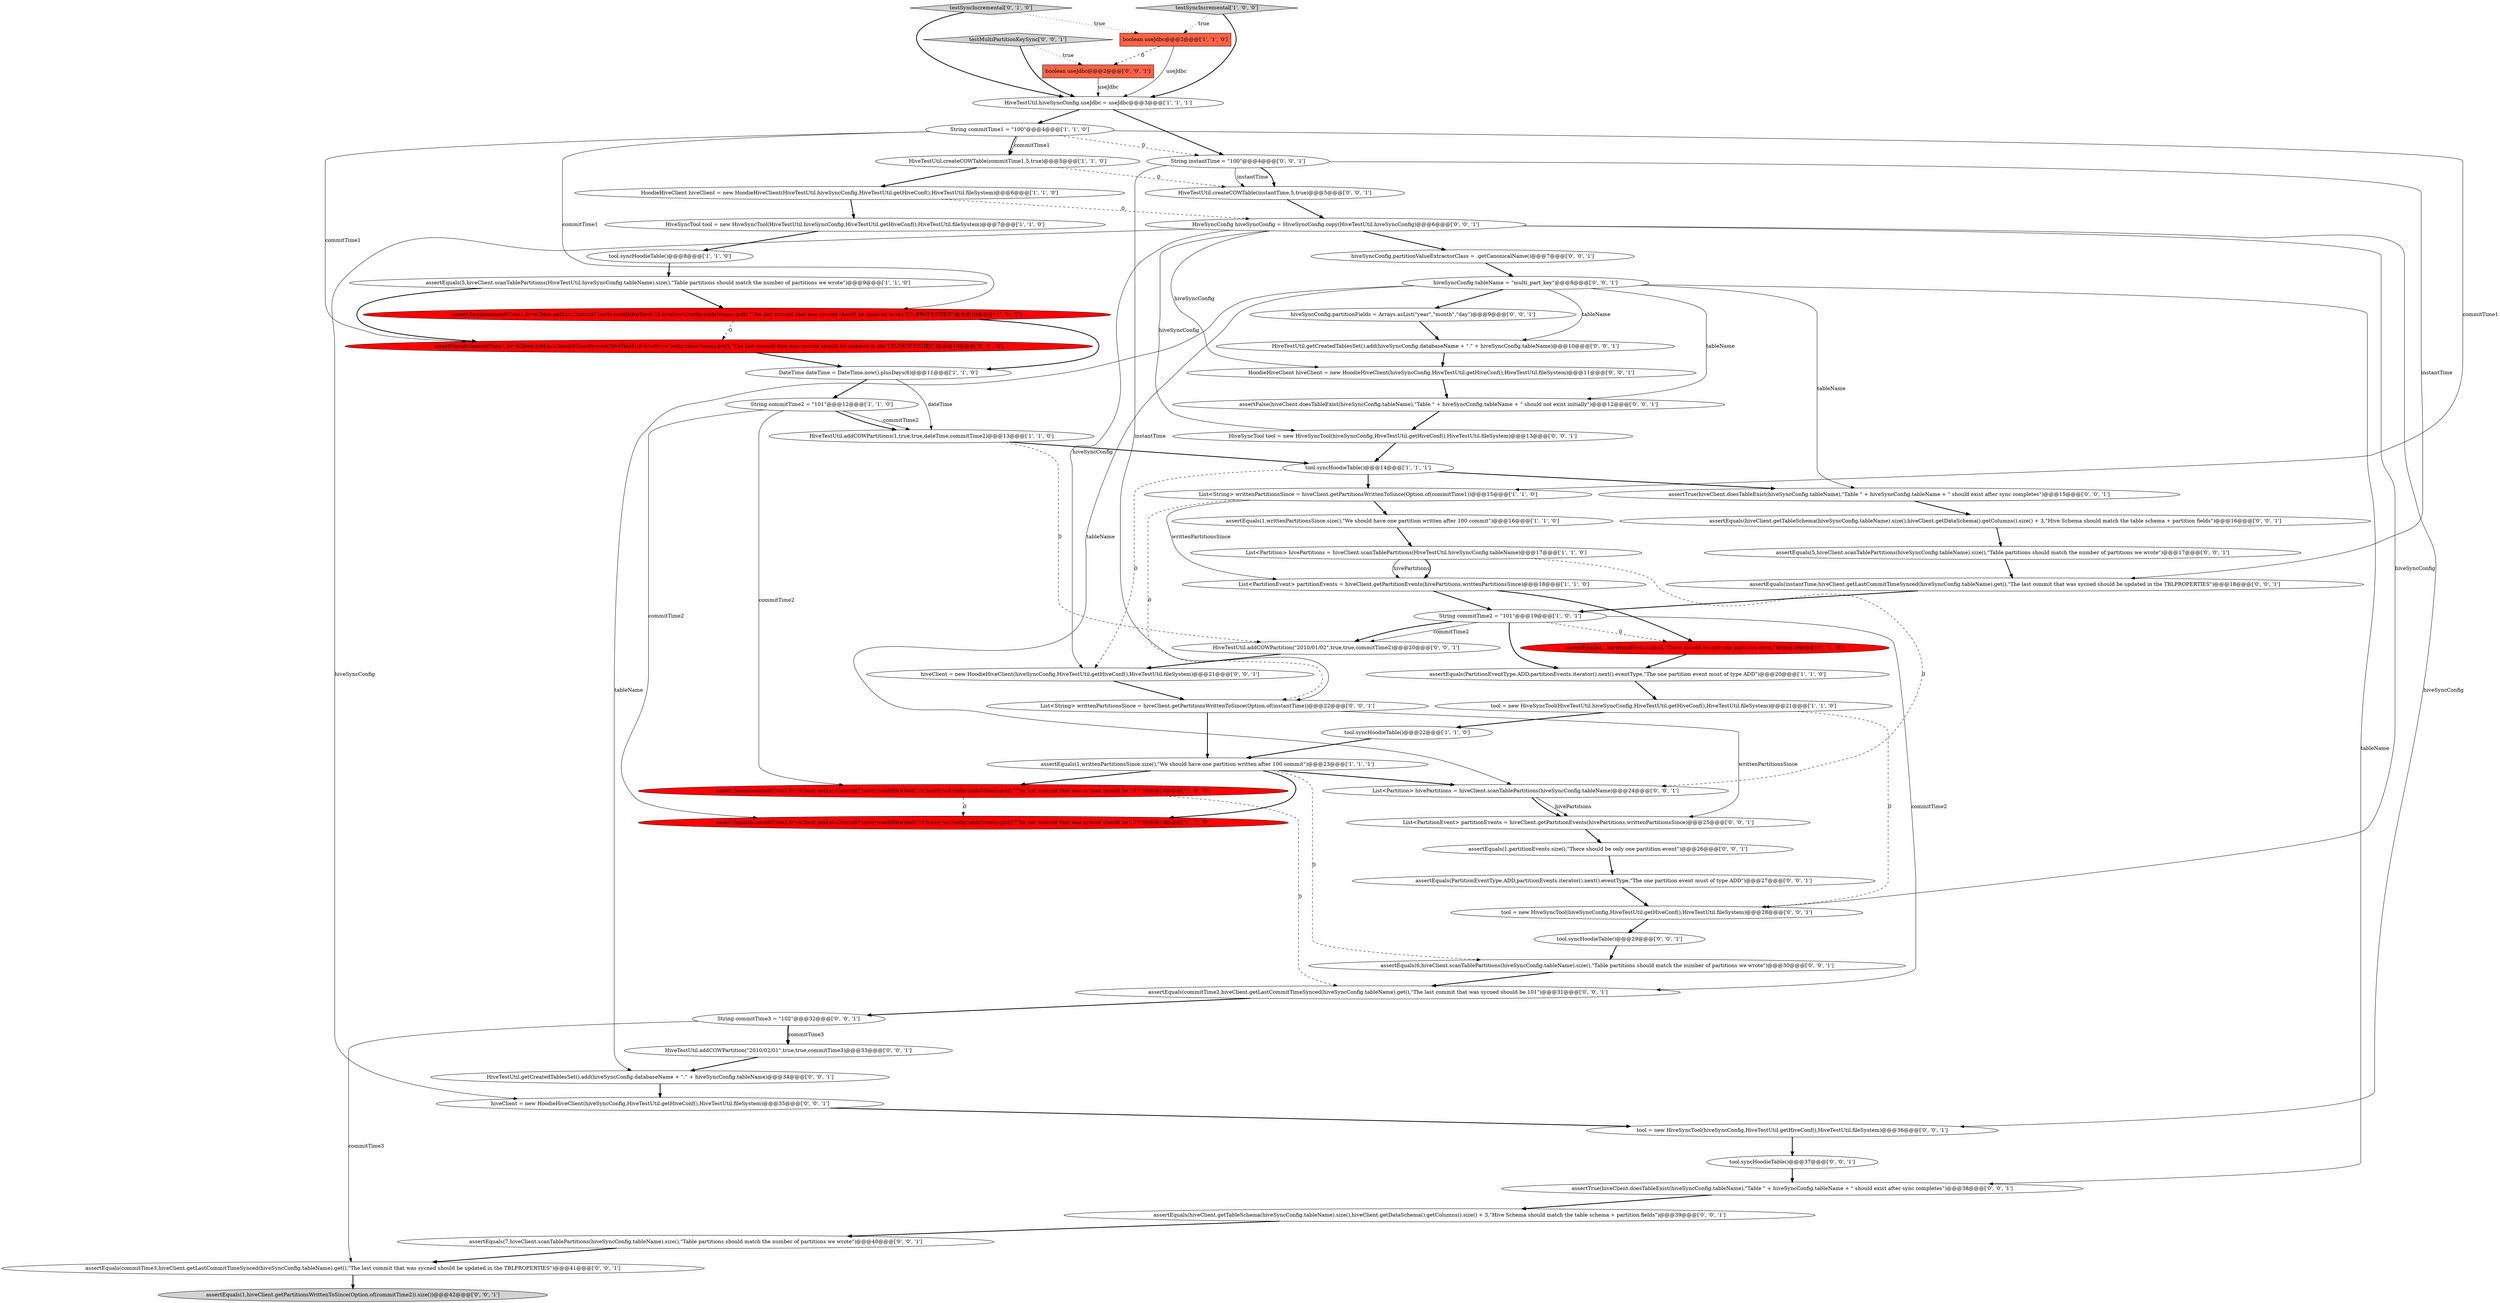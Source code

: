 digraph {
34 [style = filled, label = "assertEquals(7,hiveClient.scanTablePartitions(hiveSyncConfig.tableName).size(),\"Table partitions should match the number of partitions we wrote\")@@@40@@@['0', '0', '1']", fillcolor = white, shape = ellipse image = "AAA0AAABBB3BBB"];
1 [style = filled, label = "HiveSyncTool tool = new HiveSyncTool(HiveTestUtil.hiveSyncConfig,HiveTestUtil.getHiveConf(),HiveTestUtil.fileSystem)@@@7@@@['1', '1', '0']", fillcolor = white, shape = ellipse image = "AAA0AAABBB1BBB"];
2 [style = filled, label = "HiveTestUtil.hiveSyncConfig.useJdbc = useJdbc@@@3@@@['1', '1', '1']", fillcolor = white, shape = ellipse image = "AAA0AAABBB1BBB"];
13 [style = filled, label = "String commitTime1 = \"100\"@@@4@@@['1', '1', '0']", fillcolor = white, shape = ellipse image = "AAA0AAABBB1BBB"];
44 [style = filled, label = "boolean useJdbc@@@2@@@['0', '0', '1']", fillcolor = tomato, shape = box image = "AAA0AAABBB3BBB"];
49 [style = filled, label = "assertTrue(hiveClient.doesTableExist(hiveSyncConfig.tableName),\"Table \" + hiveSyncConfig.tableName + \" should exist after sync completes\")@@@15@@@['0', '0', '1']", fillcolor = white, shape = ellipse image = "AAA0AAABBB3BBB"];
19 [style = filled, label = "List<PartitionEvent> partitionEvents = hiveClient.getPartitionEvents(hivePartitions,writtenPartitionsSince)@@@18@@@['1', '1', '0']", fillcolor = white, shape = ellipse image = "AAA0AAABBB1BBB"];
0 [style = filled, label = "assertEquals(PartitionEventType.ADD,partitionEvents.iterator().next().eventType,\"The one partition event must of type ADD\")@@@20@@@['1', '1', '0']", fillcolor = white, shape = ellipse image = "AAA0AAABBB1BBB"];
42 [style = filled, label = "List<Partition> hivePartitions = hiveClient.scanTablePartitions(hiveSyncConfig.tableName)@@@24@@@['0', '0', '1']", fillcolor = white, shape = ellipse image = "AAA0AAABBB3BBB"];
60 [style = filled, label = "tool = new HiveSyncTool(hiveSyncConfig,HiveTestUtil.getHiveConf(),HiveTestUtil.fileSystem)@@@28@@@['0', '0', '1']", fillcolor = white, shape = ellipse image = "AAA0AAABBB3BBB"];
17 [style = filled, label = "assertEquals(commitTime2,hiveClient.getLastCommitTimeSynced(HiveTestUtil.hiveSyncConfig.tableName).get(),\"The last commit that was sycned should be 101\")@@@24@@@['1', '0', '0']", fillcolor = red, shape = ellipse image = "AAA1AAABBB1BBB"];
58 [style = filled, label = "hiveSyncConfig.partitionFields = Arrays.asList(\"year\",\"month\",\"day\")@@@9@@@['0', '0', '1']", fillcolor = white, shape = ellipse image = "AAA0AAABBB3BBB"];
25 [style = filled, label = "assertEquals(commitTime2,hiveClient.getLastCommitTimeSynced(HiveTestUtil.hiveSyncConfig.tableName).get(),\"The last commit that was synced should be 101\")@@@24@@@['0', '1', '0']", fillcolor = red, shape = ellipse image = "AAA1AAABBB2BBB"];
16 [style = filled, label = "assertEquals(1,writtenPartitionsSince.size(),\"We should have one partition written after 100 commit\")@@@23@@@['1', '1', '1']", fillcolor = white, shape = ellipse image = "AAA0AAABBB1BBB"];
50 [style = filled, label = "HiveTestUtil.getCreatedTablesSet().add(hiveSyncConfig.databaseName + \".\" + hiveSyncConfig.tableName)@@@10@@@['0', '0', '1']", fillcolor = white, shape = ellipse image = "AAA0AAABBB3BBB"];
53 [style = filled, label = "assertTrue(hiveClient.doesTableExist(hiveSyncConfig.tableName),\"Table \" + hiveSyncConfig.tableName + \" should exist after sync completes\")@@@38@@@['0', '0', '1']", fillcolor = white, shape = ellipse image = "AAA0AAABBB3BBB"];
61 [style = filled, label = "HiveTestUtil.addCOWPartition(\"2010/01/02\",true,true,commitTime2)@@@20@@@['0', '0', '1']", fillcolor = white, shape = ellipse image = "AAA0AAABBB3BBB"];
38 [style = filled, label = "String instantTime = \"100\"@@@4@@@['0', '0', '1']", fillcolor = white, shape = ellipse image = "AAA0AAABBB3BBB"];
20 [style = filled, label = "String commitTime2 = \"101\"@@@19@@@['1', '0', '1']", fillcolor = white, shape = ellipse image = "AAA0AAABBB1BBB"];
47 [style = filled, label = "List<String> writtenPartitionsSince = hiveClient.getPartitionsWrittenToSince(Option.of(instantTime))@@@22@@@['0', '0', '1']", fillcolor = white, shape = ellipse image = "AAA0AAABBB3BBB"];
32 [style = filled, label = "hiveClient = new HoodieHiveClient(hiveSyncConfig,HiveTestUtil.getHiveConf(),HiveTestUtil.fileSystem)@@@21@@@['0', '0', '1']", fillcolor = white, shape = ellipse image = "AAA0AAABBB3BBB"];
26 [style = filled, label = "testSyncIncremental['0', '1', '0']", fillcolor = lightgray, shape = diamond image = "AAA0AAABBB2BBB"];
36 [style = filled, label = "hiveSyncConfig.partitionValueExtractorClass = .getCanonicalName()@@@7@@@['0', '0', '1']", fillcolor = white, shape = ellipse image = "AAA0AAABBB3BBB"];
4 [style = filled, label = "assertEquals(1,writtenPartitionsSince.size(),\"We should have one partition written after 100 commit\")@@@16@@@['1', '1', '0']", fillcolor = white, shape = ellipse image = "AAA0AAABBB1BBB"];
12 [style = filled, label = "HiveTestUtil.createCOWTable(commitTime1,5,true)@@@5@@@['1', '1', '0']", fillcolor = white, shape = ellipse image = "AAA0AAABBB1BBB"];
30 [style = filled, label = "assertEquals(5,hiveClient.scanTablePartitions(hiveSyncConfig.tableName).size(),\"Table partitions should match the number of partitions we wrote\")@@@17@@@['0', '0', '1']", fillcolor = white, shape = ellipse image = "AAA0AAABBB3BBB"];
6 [style = filled, label = "assertEquals(5,hiveClient.scanTablePartitions(HiveTestUtil.hiveSyncConfig.tableName).size(),\"Table partitions should match the number of partitions we wrote\")@@@9@@@['1', '1', '0']", fillcolor = white, shape = ellipse image = "AAA0AAABBB1BBB"];
31 [style = filled, label = "assertEquals(instantTime,hiveClient.getLastCommitTimeSynced(hiveSyncConfig.tableName).get(),\"The last commit that was sycned should be updated in the TBLPROPERTIES\")@@@18@@@['0', '0', '1']", fillcolor = white, shape = ellipse image = "AAA0AAABBB3BBB"];
11 [style = filled, label = "HoodieHiveClient hiveClient = new HoodieHiveClient(HiveTestUtil.hiveSyncConfig,HiveTestUtil.getHiveConf(),HiveTestUtil.fileSystem)@@@6@@@['1', '1', '0']", fillcolor = white, shape = ellipse image = "AAA0AAABBB1BBB"];
37 [style = filled, label = "assertEquals(6,hiveClient.scanTablePartitions(hiveSyncConfig.tableName).size(),\"Table partitions should match the number of partitions we wrote\")@@@30@@@['0', '0', '1']", fillcolor = white, shape = ellipse image = "AAA0AAABBB3BBB"];
43 [style = filled, label = "HiveTestUtil.getCreatedTablesSet().add(hiveSyncConfig.databaseName + \".\" + hiveSyncConfig.tableName)@@@34@@@['0', '0', '1']", fillcolor = white, shape = ellipse image = "AAA0AAABBB3BBB"];
45 [style = filled, label = "assertEquals(commitTime3,hiveClient.getLastCommitTimeSynced(hiveSyncConfig.tableName).get(),\"The last commit that was sycned should be updated in the TBLPROPERTIES\")@@@41@@@['0', '0', '1']", fillcolor = white, shape = ellipse image = "AAA0AAABBB3BBB"];
51 [style = filled, label = "assertEquals(1,partitionEvents.size(),\"There should be only one paritition event\")@@@26@@@['0', '0', '1']", fillcolor = white, shape = ellipse image = "AAA0AAABBB3BBB"];
57 [style = filled, label = "hiveClient = new HoodieHiveClient(hiveSyncConfig,HiveTestUtil.getHiveConf(),HiveTestUtil.fileSystem)@@@35@@@['0', '0', '1']", fillcolor = white, shape = ellipse image = "AAA0AAABBB3BBB"];
63 [style = filled, label = "tool.syncHoodieTable()@@@29@@@['0', '0', '1']", fillcolor = white, shape = ellipse image = "AAA0AAABBB3BBB"];
65 [style = filled, label = "assertEquals(hiveClient.getTableSchema(hiveSyncConfig.tableName).size(),hiveClient.getDataSchema().getColumns().size() + 3,\"Hive Schema should match the table schema + partition fields\")@@@39@@@['0', '0', '1']", fillcolor = white, shape = ellipse image = "AAA0AAABBB3BBB"];
9 [style = filled, label = "List<Partition> hivePartitions = hiveClient.scanTablePartitions(HiveTestUtil.hiveSyncConfig.tableName)@@@17@@@['1', '1', '0']", fillcolor = white, shape = ellipse image = "AAA0AAABBB1BBB"];
35 [style = filled, label = "HiveTestUtil.createCOWTable(instantTime,5,true)@@@5@@@['0', '0', '1']", fillcolor = white, shape = ellipse image = "AAA0AAABBB3BBB"];
46 [style = filled, label = "hiveSyncConfig.tableName = \"multi_part_key\"@@@8@@@['0', '0', '1']", fillcolor = white, shape = ellipse image = "AAA0AAABBB3BBB"];
21 [style = filled, label = "DateTime dateTime = DateTime.now().plusDays(6)@@@11@@@['1', '1', '0']", fillcolor = white, shape = ellipse image = "AAA0AAABBB1BBB"];
40 [style = filled, label = "assertEquals(hiveClient.getTableSchema(hiveSyncConfig.tableName).size(),hiveClient.getDataSchema().getColumns().size() + 3,\"Hive Schema should match the table schema + partition fields\")@@@16@@@['0', '0', '1']", fillcolor = white, shape = ellipse image = "AAA0AAABBB3BBB"];
27 [style = filled, label = "assertEquals(1,partitionEvents.size(),\"There should be only one partition event\")@@@19@@@['0', '1', '0']", fillcolor = red, shape = ellipse image = "AAA1AAABBB2BBB"];
10 [style = filled, label = "tool.syncHoodieTable()@@@22@@@['1', '1', '0']", fillcolor = white, shape = ellipse image = "AAA0AAABBB1BBB"];
33 [style = filled, label = "String commitTime3 = \"102\"@@@32@@@['0', '0', '1']", fillcolor = white, shape = ellipse image = "AAA0AAABBB3BBB"];
62 [style = filled, label = "List<PartitionEvent> partitionEvents = hiveClient.getPartitionEvents(hivePartitions,writtenPartitionsSince)@@@25@@@['0', '0', '1']", fillcolor = white, shape = ellipse image = "AAA0AAABBB3BBB"];
22 [style = filled, label = "HiveTestUtil.addCOWPartitions(1,true,true,dateTime,commitTime2)@@@13@@@['1', '1', '0']", fillcolor = white, shape = ellipse image = "AAA0AAABBB1BBB"];
52 [style = filled, label = "assertEquals(PartitionEventType.ADD,partitionEvents.iterator().next().eventType,\"The one partition event must of type ADD\")@@@27@@@['0', '0', '1']", fillcolor = white, shape = ellipse image = "AAA0AAABBB3BBB"];
39 [style = filled, label = "tool.syncHoodieTable()@@@37@@@['0', '0', '1']", fillcolor = white, shape = ellipse image = "AAA0AAABBB3BBB"];
56 [style = filled, label = "HiveTestUtil.addCOWPartition(\"2010/02/01\",true,true,commitTime3)@@@33@@@['0', '0', '1']", fillcolor = white, shape = ellipse image = "AAA0AAABBB3BBB"];
64 [style = filled, label = "HiveSyncConfig hiveSyncConfig = HiveSyncConfig.copy(HiveTestUtil.hiveSyncConfig)@@@6@@@['0', '0', '1']", fillcolor = white, shape = ellipse image = "AAA0AAABBB3BBB"];
23 [style = filled, label = "testSyncIncremental['1', '0', '0']", fillcolor = lightgray, shape = diamond image = "AAA0AAABBB1BBB"];
5 [style = filled, label = "tool = new HiveSyncTool(HiveTestUtil.hiveSyncConfig,HiveTestUtil.getHiveConf(),HiveTestUtil.fileSystem)@@@21@@@['1', '1', '0']", fillcolor = white, shape = ellipse image = "AAA0AAABBB1BBB"];
54 [style = filled, label = "assertEquals(commitTime2,hiveClient.getLastCommitTimeSynced(hiveSyncConfig.tableName).get(),\"The last commit that was sycned should be 101\")@@@31@@@['0', '0', '1']", fillcolor = white, shape = ellipse image = "AAA0AAABBB3BBB"];
59 [style = filled, label = "assertFalse(hiveClient.doesTableExist(hiveSyncConfig.tableName),\"Table \" + hiveSyncConfig.tableName + \" should not exist initially\")@@@12@@@['0', '0', '1']", fillcolor = white, shape = ellipse image = "AAA0AAABBB3BBB"];
29 [style = filled, label = "testMultiPartitionKeySync['0', '0', '1']", fillcolor = lightgray, shape = diamond image = "AAA0AAABBB3BBB"];
18 [style = filled, label = "List<String> writtenPartitionsSince = hiveClient.getPartitionsWrittenToSince(Option.of(commitTime1))@@@15@@@['1', '1', '0']", fillcolor = white, shape = ellipse image = "AAA0AAABBB1BBB"];
55 [style = filled, label = "HiveSyncTool tool = new HiveSyncTool(hiveSyncConfig,HiveTestUtil.getHiveConf(),HiveTestUtil.fileSystem)@@@13@@@['0', '0', '1']", fillcolor = white, shape = ellipse image = "AAA0AAABBB3BBB"];
7 [style = filled, label = "String commitTime2 = \"101\"@@@12@@@['1', '1', '0']", fillcolor = white, shape = ellipse image = "AAA0AAABBB1BBB"];
28 [style = filled, label = "HoodieHiveClient hiveClient = new HoodieHiveClient(hiveSyncConfig,HiveTestUtil.getHiveConf(),HiveTestUtil.fileSystem)@@@11@@@['0', '0', '1']", fillcolor = white, shape = ellipse image = "AAA0AAABBB3BBB"];
8 [style = filled, label = "tool.syncHoodieTable()@@@14@@@['1', '1', '1']", fillcolor = white, shape = ellipse image = "AAA0AAABBB1BBB"];
24 [style = filled, label = "assertEquals(commitTime1,hiveClient.getLastCommitTimeSynced(HiveTestUtil.hiveSyncConfig.tableName).get(),\"The last commit that was synced should be updated in the TBLPROPERTIES\")@@@10@@@['0', '1', '0']", fillcolor = red, shape = ellipse image = "AAA1AAABBB2BBB"];
48 [style = filled, label = "tool = new HiveSyncTool(hiveSyncConfig,HiveTestUtil.getHiveConf(),HiveTestUtil.fileSystem)@@@36@@@['0', '0', '1']", fillcolor = white, shape = ellipse image = "AAA0AAABBB3BBB"];
41 [style = filled, label = "assertEquals(1,hiveClient.getPartitionsWrittenToSince(Option.of(commitTime2)).size())@@@42@@@['0', '0', '1']", fillcolor = lightgray, shape = ellipse image = "AAA0AAABBB3BBB"];
15 [style = filled, label = "boolean useJdbc@@@2@@@['1', '1', '0']", fillcolor = tomato, shape = box image = "AAA0AAABBB1BBB"];
3 [style = filled, label = "assertEquals(commitTime1,hiveClient.getLastCommitTimeSynced(HiveTestUtil.hiveSyncConfig.tableName).get(),\"The last commit that was sycned should be updated in the TBLPROPERTIES\")@@@10@@@['1', '0', '0']", fillcolor = red, shape = ellipse image = "AAA1AAABBB1BBB"];
14 [style = filled, label = "tool.syncHoodieTable()@@@8@@@['1', '1', '0']", fillcolor = white, shape = ellipse image = "AAA0AAABBB1BBB"];
6->3 [style = bold, label=""];
64->36 [style = bold, label=""];
58->50 [style = bold, label=""];
12->35 [style = dashed, label="0"];
64->57 [style = solid, label="hiveSyncConfig"];
20->0 [style = bold, label=""];
8->32 [style = dashed, label="0"];
21->22 [style = solid, label="dateTime"];
46->43 [style = solid, label="tableName"];
48->39 [style = bold, label=""];
7->22 [style = solid, label="commitTime2"];
22->8 [style = bold, label=""];
52->60 [style = bold, label=""];
29->2 [style = bold, label=""];
53->65 [style = bold, label=""];
24->21 [style = bold, label=""];
64->55 [style = solid, label="hiveSyncConfig"];
60->63 [style = bold, label=""];
54->33 [style = bold, label=""];
33->56 [style = bold, label=""];
16->42 [style = bold, label=""];
23->15 [style = dotted, label="true"];
9->19 [style = solid, label="hivePartitions"];
31->20 [style = bold, label=""];
49->40 [style = bold, label=""];
33->56 [style = solid, label="commitTime3"];
46->50 [style = solid, label="tableName"];
20->61 [style = bold, label=""];
56->43 [style = bold, label=""];
42->62 [style = solid, label="hivePartitions"];
45->41 [style = bold, label=""];
5->10 [style = bold, label=""];
16->37 [style = dashed, label="0"];
27->0 [style = bold, label=""];
46->49 [style = solid, label="tableName"];
8->18 [style = bold, label=""];
19->20 [style = bold, label=""];
3->24 [style = dashed, label="0"];
12->11 [style = bold, label=""];
13->12 [style = solid, label="commitTime1"];
13->18 [style = solid, label="commitTime1"];
16->17 [style = bold, label=""];
50->28 [style = bold, label=""];
36->46 [style = bold, label=""];
13->12 [style = bold, label=""];
18->4 [style = bold, label=""];
61->32 [style = bold, label=""];
38->47 [style = solid, label="instantTime"];
63->37 [style = bold, label=""];
21->7 [style = bold, label=""];
59->55 [style = bold, label=""];
38->35 [style = bold, label=""];
28->59 [style = bold, label=""];
14->6 [style = bold, label=""];
47->16 [style = bold, label=""];
64->28 [style = solid, label="hiveSyncConfig"];
4->9 [style = bold, label=""];
18->19 [style = solid, label="writtenPartitionsSince"];
20->54 [style = solid, label="commitTime2"];
62->51 [style = bold, label=""];
9->42 [style = dashed, label="0"];
46->42 [style = solid, label="tableName"];
11->64 [style = dashed, label="0"];
7->25 [style = solid, label="commitTime2"];
38->31 [style = solid, label="instantTime"];
6->24 [style = bold, label=""];
13->38 [style = dashed, label="0"];
51->52 [style = bold, label=""];
39->53 [style = bold, label=""];
5->60 [style = dashed, label="0"];
17->25 [style = dashed, label="0"];
20->61 [style = solid, label="commitTime2"];
7->22 [style = bold, label=""];
38->35 [style = solid, label="instantTime"];
46->59 [style = solid, label="tableName"];
10->16 [style = bold, label=""];
30->31 [style = bold, label=""];
26->15 [style = dotted, label="true"];
9->19 [style = bold, label=""];
3->21 [style = bold, label=""];
40->30 [style = bold, label=""];
23->2 [style = bold, label=""];
42->62 [style = bold, label=""];
22->61 [style = dashed, label="0"];
0->5 [style = bold, label=""];
7->17 [style = solid, label="commitTime2"];
64->48 [style = solid, label="hiveSyncConfig"];
18->47 [style = dashed, label="0"];
44->2 [style = solid, label="useJdbc"];
43->57 [style = bold, label=""];
11->1 [style = bold, label=""];
65->34 [style = bold, label=""];
20->27 [style = dashed, label="0"];
34->45 [style = bold, label=""];
29->44 [style = dotted, label="true"];
16->25 [style = bold, label=""];
15->44 [style = dashed, label="0"];
46->58 [style = bold, label=""];
33->45 [style = solid, label="commitTime3"];
15->2 [style = solid, label="useJdbc"];
37->54 [style = bold, label=""];
2->13 [style = bold, label=""];
57->48 [style = bold, label=""];
2->38 [style = bold, label=""];
26->2 [style = bold, label=""];
32->47 [style = bold, label=""];
64->32 [style = solid, label="hiveSyncConfig"];
13->3 [style = solid, label="commitTime1"];
19->27 [style = bold, label=""];
64->60 [style = solid, label="hiveSyncConfig"];
47->62 [style = solid, label="writtenPartitionsSince"];
8->49 [style = bold, label=""];
1->14 [style = bold, label=""];
35->64 [style = bold, label=""];
13->24 [style = solid, label="commitTime1"];
55->8 [style = bold, label=""];
17->54 [style = dashed, label="0"];
46->53 [style = solid, label="tableName"];
}
